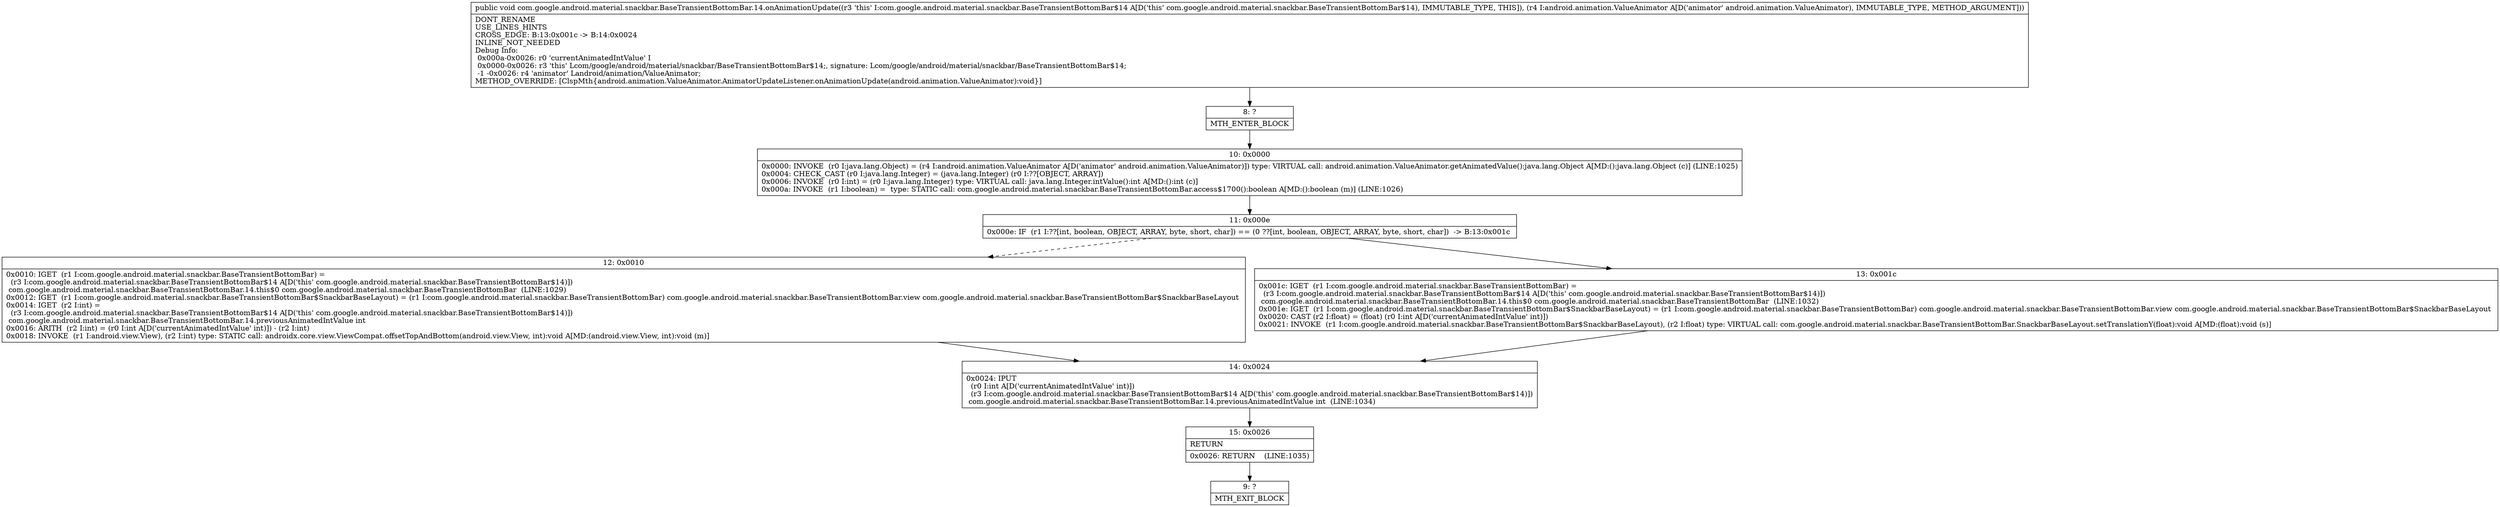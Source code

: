 digraph "CFG forcom.google.android.material.snackbar.BaseTransientBottomBar.14.onAnimationUpdate(Landroid\/animation\/ValueAnimator;)V" {
Node_8 [shape=record,label="{8\:\ ?|MTH_ENTER_BLOCK\l}"];
Node_10 [shape=record,label="{10\:\ 0x0000|0x0000: INVOKE  (r0 I:java.lang.Object) = (r4 I:android.animation.ValueAnimator A[D('animator' android.animation.ValueAnimator)]) type: VIRTUAL call: android.animation.ValueAnimator.getAnimatedValue():java.lang.Object A[MD:():java.lang.Object (c)] (LINE:1025)\l0x0004: CHECK_CAST (r0 I:java.lang.Integer) = (java.lang.Integer) (r0 I:??[OBJECT, ARRAY]) \l0x0006: INVOKE  (r0 I:int) = (r0 I:java.lang.Integer) type: VIRTUAL call: java.lang.Integer.intValue():int A[MD:():int (c)]\l0x000a: INVOKE  (r1 I:boolean) =  type: STATIC call: com.google.android.material.snackbar.BaseTransientBottomBar.access$1700():boolean A[MD:():boolean (m)] (LINE:1026)\l}"];
Node_11 [shape=record,label="{11\:\ 0x000e|0x000e: IF  (r1 I:??[int, boolean, OBJECT, ARRAY, byte, short, char]) == (0 ??[int, boolean, OBJECT, ARRAY, byte, short, char])  \-\> B:13:0x001c \l}"];
Node_12 [shape=record,label="{12\:\ 0x0010|0x0010: IGET  (r1 I:com.google.android.material.snackbar.BaseTransientBottomBar) = \l  (r3 I:com.google.android.material.snackbar.BaseTransientBottomBar$14 A[D('this' com.google.android.material.snackbar.BaseTransientBottomBar$14)])\l com.google.android.material.snackbar.BaseTransientBottomBar.14.this$0 com.google.android.material.snackbar.BaseTransientBottomBar  (LINE:1029)\l0x0012: IGET  (r1 I:com.google.android.material.snackbar.BaseTransientBottomBar$SnackbarBaseLayout) = (r1 I:com.google.android.material.snackbar.BaseTransientBottomBar) com.google.android.material.snackbar.BaseTransientBottomBar.view com.google.android.material.snackbar.BaseTransientBottomBar$SnackbarBaseLayout \l0x0014: IGET  (r2 I:int) = \l  (r3 I:com.google.android.material.snackbar.BaseTransientBottomBar$14 A[D('this' com.google.android.material.snackbar.BaseTransientBottomBar$14)])\l com.google.android.material.snackbar.BaseTransientBottomBar.14.previousAnimatedIntValue int \l0x0016: ARITH  (r2 I:int) = (r0 I:int A[D('currentAnimatedIntValue' int)]) \- (r2 I:int) \l0x0018: INVOKE  (r1 I:android.view.View), (r2 I:int) type: STATIC call: androidx.core.view.ViewCompat.offsetTopAndBottom(android.view.View, int):void A[MD:(android.view.View, int):void (m)]\l}"];
Node_14 [shape=record,label="{14\:\ 0x0024|0x0024: IPUT  \l  (r0 I:int A[D('currentAnimatedIntValue' int)])\l  (r3 I:com.google.android.material.snackbar.BaseTransientBottomBar$14 A[D('this' com.google.android.material.snackbar.BaseTransientBottomBar$14)])\l com.google.android.material.snackbar.BaseTransientBottomBar.14.previousAnimatedIntValue int  (LINE:1034)\l}"];
Node_15 [shape=record,label="{15\:\ 0x0026|RETURN\l|0x0026: RETURN    (LINE:1035)\l}"];
Node_9 [shape=record,label="{9\:\ ?|MTH_EXIT_BLOCK\l}"];
Node_13 [shape=record,label="{13\:\ 0x001c|0x001c: IGET  (r1 I:com.google.android.material.snackbar.BaseTransientBottomBar) = \l  (r3 I:com.google.android.material.snackbar.BaseTransientBottomBar$14 A[D('this' com.google.android.material.snackbar.BaseTransientBottomBar$14)])\l com.google.android.material.snackbar.BaseTransientBottomBar.14.this$0 com.google.android.material.snackbar.BaseTransientBottomBar  (LINE:1032)\l0x001e: IGET  (r1 I:com.google.android.material.snackbar.BaseTransientBottomBar$SnackbarBaseLayout) = (r1 I:com.google.android.material.snackbar.BaseTransientBottomBar) com.google.android.material.snackbar.BaseTransientBottomBar.view com.google.android.material.snackbar.BaseTransientBottomBar$SnackbarBaseLayout \l0x0020: CAST (r2 I:float) = (float) (r0 I:int A[D('currentAnimatedIntValue' int)]) \l0x0021: INVOKE  (r1 I:com.google.android.material.snackbar.BaseTransientBottomBar$SnackbarBaseLayout), (r2 I:float) type: VIRTUAL call: com.google.android.material.snackbar.BaseTransientBottomBar.SnackbarBaseLayout.setTranslationY(float):void A[MD:(float):void (s)]\l}"];
MethodNode[shape=record,label="{public void com.google.android.material.snackbar.BaseTransientBottomBar.14.onAnimationUpdate((r3 'this' I:com.google.android.material.snackbar.BaseTransientBottomBar$14 A[D('this' com.google.android.material.snackbar.BaseTransientBottomBar$14), IMMUTABLE_TYPE, THIS]), (r4 I:android.animation.ValueAnimator A[D('animator' android.animation.ValueAnimator), IMMUTABLE_TYPE, METHOD_ARGUMENT]))  | DONT_RENAME\lUSE_LINES_HINTS\lCROSS_EDGE: B:13:0x001c \-\> B:14:0x0024\lINLINE_NOT_NEEDED\lDebug Info:\l  0x000a\-0x0026: r0 'currentAnimatedIntValue' I\l  0x0000\-0x0026: r3 'this' Lcom\/google\/android\/material\/snackbar\/BaseTransientBottomBar$14;, signature: Lcom\/google\/android\/material\/snackbar\/BaseTransientBottomBar$14;\l  \-1 \-0x0026: r4 'animator' Landroid\/animation\/ValueAnimator;\lMETHOD_OVERRIDE: [ClspMth\{android.animation.ValueAnimator.AnimatorUpdateListener.onAnimationUpdate(android.animation.ValueAnimator):void\}]\l}"];
MethodNode -> Node_8;Node_8 -> Node_10;
Node_10 -> Node_11;
Node_11 -> Node_12[style=dashed];
Node_11 -> Node_13;
Node_12 -> Node_14;
Node_14 -> Node_15;
Node_15 -> Node_9;
Node_13 -> Node_14;
}

